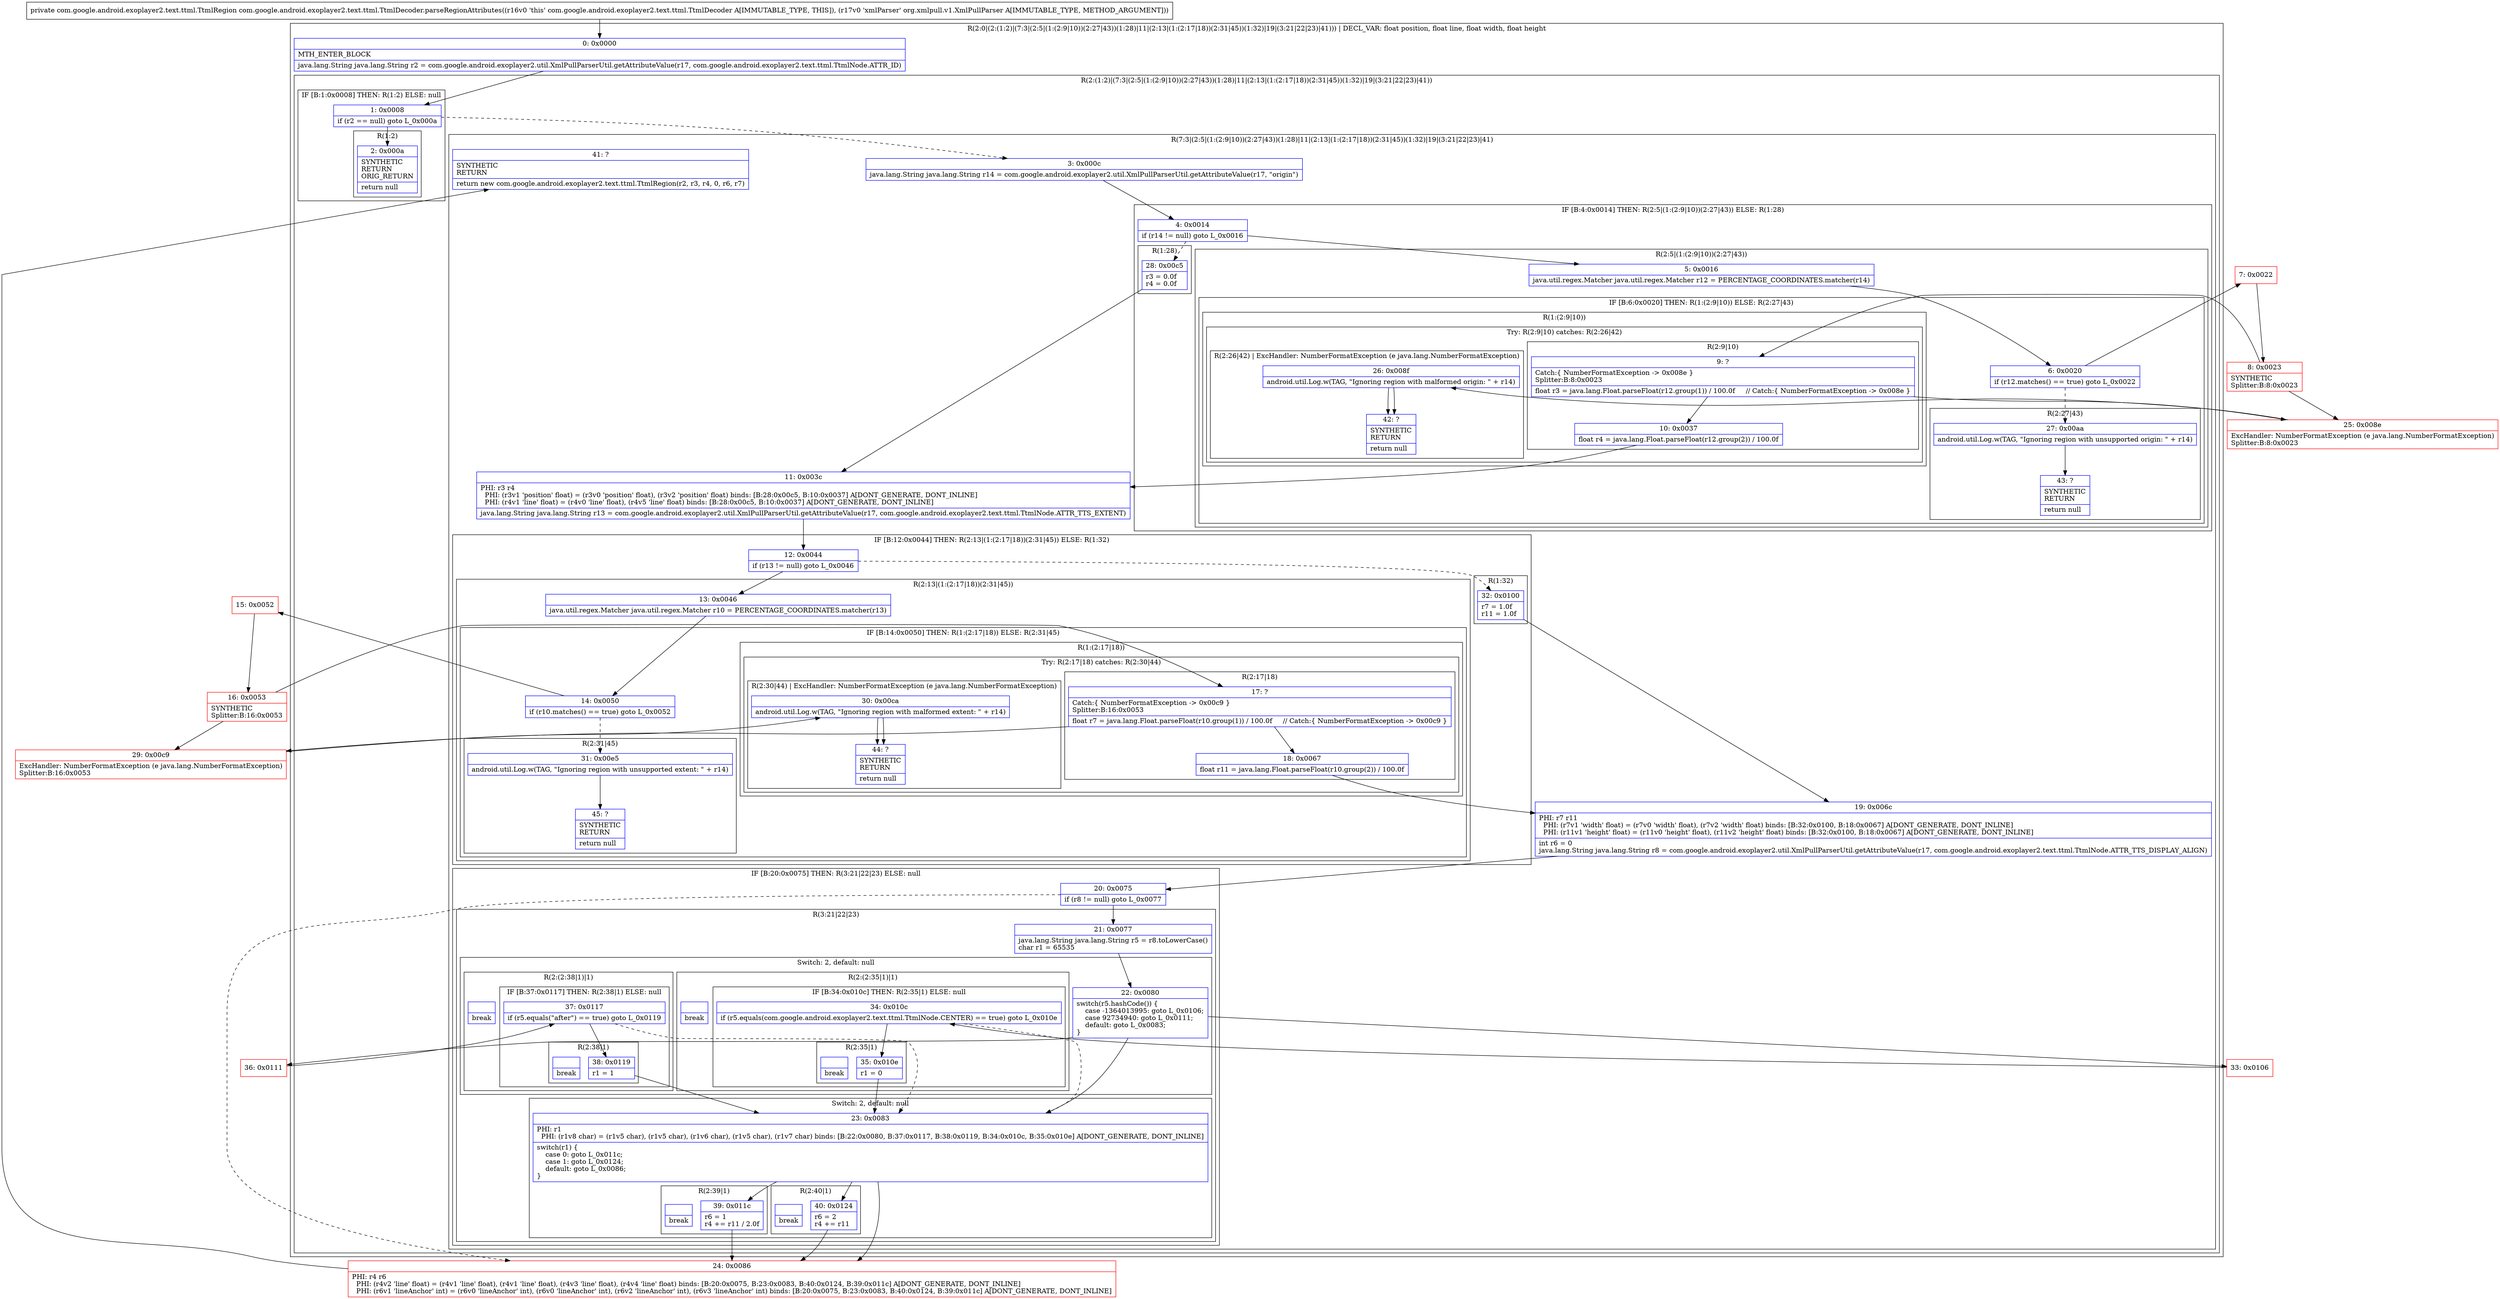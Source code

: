 digraph "CFG forcom.google.android.exoplayer2.text.ttml.TtmlDecoder.parseRegionAttributes(Lorg\/xmlpull\/v1\/XmlPullParser;)Lcom\/google\/android\/exoplayer2\/text\/ttml\/TtmlRegion;" {
subgraph cluster_Region_1375301850 {
label = "R(2:0|(2:(1:2)|(7:3|(2:5|(1:(2:9|10))(2:27|43))(1:28)|11|(2:13|(1:(2:17|18))(2:31|45))(1:32)|19|(3:21|22|23)|41))) | DECL_VAR: float position, float line, float width, float height\l";
node [shape=record,color=blue];
Node_0 [shape=record,label="{0\:\ 0x0000|MTH_ENTER_BLOCK\l|java.lang.String java.lang.String r2 = com.google.android.exoplayer2.util.XmlPullParserUtil.getAttributeValue(r17, com.google.android.exoplayer2.text.ttml.TtmlNode.ATTR_ID)\l}"];
subgraph cluster_Region_1117558802 {
label = "R(2:(1:2)|(7:3|(2:5|(1:(2:9|10))(2:27|43))(1:28)|11|(2:13|(1:(2:17|18))(2:31|45))(1:32)|19|(3:21|22|23)|41))";
node [shape=record,color=blue];
subgraph cluster_IfRegion_415091393 {
label = "IF [B:1:0x0008] THEN: R(1:2) ELSE: null";
node [shape=record,color=blue];
Node_1 [shape=record,label="{1\:\ 0x0008|if (r2 == null) goto L_0x000a\l}"];
subgraph cluster_Region_340565678 {
label = "R(1:2)";
node [shape=record,color=blue];
Node_2 [shape=record,label="{2\:\ 0x000a|SYNTHETIC\lRETURN\lORIG_RETURN\l|return null\l}"];
}
}
subgraph cluster_Region_874890614 {
label = "R(7:3|(2:5|(1:(2:9|10))(2:27|43))(1:28)|11|(2:13|(1:(2:17|18))(2:31|45))(1:32)|19|(3:21|22|23)|41)";
node [shape=record,color=blue];
Node_3 [shape=record,label="{3\:\ 0x000c|java.lang.String java.lang.String r14 = com.google.android.exoplayer2.util.XmlPullParserUtil.getAttributeValue(r17, \"origin\")\l}"];
subgraph cluster_IfRegion_669502850 {
label = "IF [B:4:0x0014] THEN: R(2:5|(1:(2:9|10))(2:27|43)) ELSE: R(1:28)";
node [shape=record,color=blue];
Node_4 [shape=record,label="{4\:\ 0x0014|if (r14 != null) goto L_0x0016\l}"];
subgraph cluster_Region_1031935492 {
label = "R(2:5|(1:(2:9|10))(2:27|43))";
node [shape=record,color=blue];
Node_5 [shape=record,label="{5\:\ 0x0016|java.util.regex.Matcher java.util.regex.Matcher r12 = PERCENTAGE_COORDINATES.matcher(r14)\l}"];
subgraph cluster_IfRegion_713421099 {
label = "IF [B:6:0x0020] THEN: R(1:(2:9|10)) ELSE: R(2:27|43)";
node [shape=record,color=blue];
Node_6 [shape=record,label="{6\:\ 0x0020|if (r12.matches() == true) goto L_0x0022\l}"];
subgraph cluster_Region_1726610527 {
label = "R(1:(2:9|10))";
node [shape=record,color=blue];
subgraph cluster_TryCatchRegion_1949649720 {
label = "Try: R(2:9|10) catches: R(2:26|42)";
node [shape=record,color=blue];
subgraph cluster_Region_1547200583 {
label = "R(2:9|10)";
node [shape=record,color=blue];
Node_9 [shape=record,label="{9\:\ ?|Catch:\{ NumberFormatException \-\> 0x008e \}\lSplitter:B:8:0x0023\l|float r3 = java.lang.Float.parseFloat(r12.group(1)) \/ 100.0f     \/\/ Catch:\{ NumberFormatException \-\> 0x008e \}\l}"];
Node_10 [shape=record,label="{10\:\ 0x0037|float r4 = java.lang.Float.parseFloat(r12.group(2)) \/ 100.0f\l}"];
}
subgraph cluster_Region_1268725943 {
label = "R(2:26|42) | ExcHandler: NumberFormatException (e java.lang.NumberFormatException)\l";
node [shape=record,color=blue];
Node_26 [shape=record,label="{26\:\ 0x008f|android.util.Log.w(TAG, \"Ignoring region with malformed origin: \" + r14)\l}"];
Node_42 [shape=record,label="{42\:\ ?|SYNTHETIC\lRETURN\l|return null\l}"];
}
}
}
subgraph cluster_Region_1359698631 {
label = "R(2:27|43)";
node [shape=record,color=blue];
Node_27 [shape=record,label="{27\:\ 0x00aa|android.util.Log.w(TAG, \"Ignoring region with unsupported origin: \" + r14)\l}"];
Node_43 [shape=record,label="{43\:\ ?|SYNTHETIC\lRETURN\l|return null\l}"];
}
}
}
subgraph cluster_Region_1475271967 {
label = "R(1:28)";
node [shape=record,color=blue];
Node_28 [shape=record,label="{28\:\ 0x00c5|r3 = 0.0f\lr4 = 0.0f\l}"];
}
}
Node_11 [shape=record,label="{11\:\ 0x003c|PHI: r3 r4 \l  PHI: (r3v1 'position' float) = (r3v0 'position' float), (r3v2 'position' float) binds: [B:28:0x00c5, B:10:0x0037] A[DONT_GENERATE, DONT_INLINE]\l  PHI: (r4v1 'line' float) = (r4v0 'line' float), (r4v5 'line' float) binds: [B:28:0x00c5, B:10:0x0037] A[DONT_GENERATE, DONT_INLINE]\l|java.lang.String java.lang.String r13 = com.google.android.exoplayer2.util.XmlPullParserUtil.getAttributeValue(r17, com.google.android.exoplayer2.text.ttml.TtmlNode.ATTR_TTS_EXTENT)\l}"];
subgraph cluster_IfRegion_683424111 {
label = "IF [B:12:0x0044] THEN: R(2:13|(1:(2:17|18))(2:31|45)) ELSE: R(1:32)";
node [shape=record,color=blue];
Node_12 [shape=record,label="{12\:\ 0x0044|if (r13 != null) goto L_0x0046\l}"];
subgraph cluster_Region_928581231 {
label = "R(2:13|(1:(2:17|18))(2:31|45))";
node [shape=record,color=blue];
Node_13 [shape=record,label="{13\:\ 0x0046|java.util.regex.Matcher java.util.regex.Matcher r10 = PERCENTAGE_COORDINATES.matcher(r13)\l}"];
subgraph cluster_IfRegion_1186514840 {
label = "IF [B:14:0x0050] THEN: R(1:(2:17|18)) ELSE: R(2:31|45)";
node [shape=record,color=blue];
Node_14 [shape=record,label="{14\:\ 0x0050|if (r10.matches() == true) goto L_0x0052\l}"];
subgraph cluster_Region_1389302180 {
label = "R(1:(2:17|18))";
node [shape=record,color=blue];
subgraph cluster_TryCatchRegion_579230909 {
label = "Try: R(2:17|18) catches: R(2:30|44)";
node [shape=record,color=blue];
subgraph cluster_Region_447566512 {
label = "R(2:17|18)";
node [shape=record,color=blue];
Node_17 [shape=record,label="{17\:\ ?|Catch:\{ NumberFormatException \-\> 0x00c9 \}\lSplitter:B:16:0x0053\l|float r7 = java.lang.Float.parseFloat(r10.group(1)) \/ 100.0f     \/\/ Catch:\{ NumberFormatException \-\> 0x00c9 \}\l}"];
Node_18 [shape=record,label="{18\:\ 0x0067|float r11 = java.lang.Float.parseFloat(r10.group(2)) \/ 100.0f\l}"];
}
subgraph cluster_Region_1217988281 {
label = "R(2:30|44) | ExcHandler: NumberFormatException (e java.lang.NumberFormatException)\l";
node [shape=record,color=blue];
Node_30 [shape=record,label="{30\:\ 0x00ca|android.util.Log.w(TAG, \"Ignoring region with malformed extent: \" + r14)\l}"];
Node_44 [shape=record,label="{44\:\ ?|SYNTHETIC\lRETURN\l|return null\l}"];
}
}
}
subgraph cluster_Region_1703283608 {
label = "R(2:31|45)";
node [shape=record,color=blue];
Node_31 [shape=record,label="{31\:\ 0x00e5|android.util.Log.w(TAG, \"Ignoring region with unsupported extent: \" + r14)\l}"];
Node_45 [shape=record,label="{45\:\ ?|SYNTHETIC\lRETURN\l|return null\l}"];
}
}
}
subgraph cluster_Region_1262264458 {
label = "R(1:32)";
node [shape=record,color=blue];
Node_32 [shape=record,label="{32\:\ 0x0100|r7 = 1.0f\lr11 = 1.0f\l}"];
}
}
Node_19 [shape=record,label="{19\:\ 0x006c|PHI: r7 r11 \l  PHI: (r7v1 'width' float) = (r7v0 'width' float), (r7v2 'width' float) binds: [B:32:0x0100, B:18:0x0067] A[DONT_GENERATE, DONT_INLINE]\l  PHI: (r11v1 'height' float) = (r11v0 'height' float), (r11v2 'height' float) binds: [B:32:0x0100, B:18:0x0067] A[DONT_GENERATE, DONT_INLINE]\l|int r6 = 0\ljava.lang.String java.lang.String r8 = com.google.android.exoplayer2.util.XmlPullParserUtil.getAttributeValue(r17, com.google.android.exoplayer2.text.ttml.TtmlNode.ATTR_TTS_DISPLAY_ALIGN)\l}"];
subgraph cluster_IfRegion_1402169291 {
label = "IF [B:20:0x0075] THEN: R(3:21|22|23) ELSE: null";
node [shape=record,color=blue];
Node_20 [shape=record,label="{20\:\ 0x0075|if (r8 != null) goto L_0x0077\l}"];
subgraph cluster_Region_738621864 {
label = "R(3:21|22|23)";
node [shape=record,color=blue];
Node_21 [shape=record,label="{21\:\ 0x0077|java.lang.String java.lang.String r5 = r8.toLowerCase()\lchar r1 = 65535\l}"];
subgraph cluster_SwitchRegion_43033682 {
label = "Switch: 2, default: null";
node [shape=record,color=blue];
Node_22 [shape=record,label="{22\:\ 0x0080|switch(r5.hashCode()) \{\l    case \-1364013995: goto L_0x0106;\l    case 92734940: goto L_0x0111;\l    default: goto L_0x0083;\l\}\l}"];
subgraph cluster_Region_186931126 {
label = "R(2:(2:35|1)|1)";
node [shape=record,color=blue];
subgraph cluster_IfRegion_1926778466 {
label = "IF [B:34:0x010c] THEN: R(2:35|1) ELSE: null";
node [shape=record,color=blue];
Node_34 [shape=record,label="{34\:\ 0x010c|if (r5.equals(com.google.android.exoplayer2.text.ttml.TtmlNode.CENTER) == true) goto L_0x010e\l}"];
subgraph cluster_Region_584889808 {
label = "R(2:35|1)";
node [shape=record,color=blue];
Node_35 [shape=record,label="{35\:\ 0x010e|r1 = 0\l}"];
Node_InsnContainer_1435935073 [shape=record,label="{|break\l}"];
}
}
Node_InsnContainer_2139019334 [shape=record,label="{|break\l}"];
}
subgraph cluster_Region_1863127200 {
label = "R(2:(2:38|1)|1)";
node [shape=record,color=blue];
subgraph cluster_IfRegion_985518797 {
label = "IF [B:37:0x0117] THEN: R(2:38|1) ELSE: null";
node [shape=record,color=blue];
Node_37 [shape=record,label="{37\:\ 0x0117|if (r5.equals(\"after\") == true) goto L_0x0119\l}"];
subgraph cluster_Region_636040971 {
label = "R(2:38|1)";
node [shape=record,color=blue];
Node_38 [shape=record,label="{38\:\ 0x0119|r1 = 1\l}"];
Node_InsnContainer_1178432272 [shape=record,label="{|break\l}"];
}
}
Node_InsnContainer_641748767 [shape=record,label="{|break\l}"];
}
}
subgraph cluster_SwitchRegion_315053239 {
label = "Switch: 2, default: null";
node [shape=record,color=blue];
Node_23 [shape=record,label="{23\:\ 0x0083|PHI: r1 \l  PHI: (r1v8 char) = (r1v5 char), (r1v5 char), (r1v6 char), (r1v5 char), (r1v7 char) binds: [B:22:0x0080, B:37:0x0117, B:38:0x0119, B:34:0x010c, B:35:0x010e] A[DONT_GENERATE, DONT_INLINE]\l|switch(r1) \{\l    case 0: goto L_0x011c;\l    case 1: goto L_0x0124;\l    default: goto L_0x0086;\l\}\l}"];
subgraph cluster_Region_161155942 {
label = "R(2:39|1)";
node [shape=record,color=blue];
Node_39 [shape=record,label="{39\:\ 0x011c|r6 = 1\lr4 += r11 \/ 2.0f\l}"];
Node_InsnContainer_804589433 [shape=record,label="{|break\l}"];
}
subgraph cluster_Region_1544815031 {
label = "R(2:40|1)";
node [shape=record,color=blue];
Node_40 [shape=record,label="{40\:\ 0x0124|r6 = 2\lr4 += r11\l}"];
Node_InsnContainer_687505975 [shape=record,label="{|break\l}"];
}
}
}
}
Node_41 [shape=record,label="{41\:\ ?|SYNTHETIC\lRETURN\l|return new com.google.android.exoplayer2.text.ttml.TtmlRegion(r2, r3, r4, 0, r6, r7)\l}"];
}
}
}
subgraph cluster_Region_1268725943 {
label = "R(2:26|42) | ExcHandler: NumberFormatException (e java.lang.NumberFormatException)\l";
node [shape=record,color=blue];
Node_26 [shape=record,label="{26\:\ 0x008f|android.util.Log.w(TAG, \"Ignoring region with malformed origin: \" + r14)\l}"];
Node_42 [shape=record,label="{42\:\ ?|SYNTHETIC\lRETURN\l|return null\l}"];
}
subgraph cluster_Region_1217988281 {
label = "R(2:30|44) | ExcHandler: NumberFormatException (e java.lang.NumberFormatException)\l";
node [shape=record,color=blue];
Node_30 [shape=record,label="{30\:\ 0x00ca|android.util.Log.w(TAG, \"Ignoring region with malformed extent: \" + r14)\l}"];
Node_44 [shape=record,label="{44\:\ ?|SYNTHETIC\lRETURN\l|return null\l}"];
}
Node_7 [shape=record,color=red,label="{7\:\ 0x0022}"];
Node_8 [shape=record,color=red,label="{8\:\ 0x0023|SYNTHETIC\lSplitter:B:8:0x0023\l}"];
Node_15 [shape=record,color=red,label="{15\:\ 0x0052}"];
Node_16 [shape=record,color=red,label="{16\:\ 0x0053|SYNTHETIC\lSplitter:B:16:0x0053\l}"];
Node_24 [shape=record,color=red,label="{24\:\ 0x0086|PHI: r4 r6 \l  PHI: (r4v2 'line' float) = (r4v1 'line' float), (r4v1 'line' float), (r4v3 'line' float), (r4v4 'line' float) binds: [B:20:0x0075, B:23:0x0083, B:40:0x0124, B:39:0x011c] A[DONT_GENERATE, DONT_INLINE]\l  PHI: (r6v1 'lineAnchor' int) = (r6v0 'lineAnchor' int), (r6v0 'lineAnchor' int), (r6v2 'lineAnchor' int), (r6v3 'lineAnchor' int) binds: [B:20:0x0075, B:23:0x0083, B:40:0x0124, B:39:0x011c] A[DONT_GENERATE, DONT_INLINE]\l}"];
Node_25 [shape=record,color=red,label="{25\:\ 0x008e|ExcHandler: NumberFormatException (e java.lang.NumberFormatException)\lSplitter:B:8:0x0023\l}"];
Node_29 [shape=record,color=red,label="{29\:\ 0x00c9|ExcHandler: NumberFormatException (e java.lang.NumberFormatException)\lSplitter:B:16:0x0053\l}"];
Node_33 [shape=record,color=red,label="{33\:\ 0x0106}"];
Node_36 [shape=record,color=red,label="{36\:\ 0x0111}"];
MethodNode[shape=record,label="{private com.google.android.exoplayer2.text.ttml.TtmlRegion com.google.android.exoplayer2.text.ttml.TtmlDecoder.parseRegionAttributes((r16v0 'this' com.google.android.exoplayer2.text.ttml.TtmlDecoder A[IMMUTABLE_TYPE, THIS]), (r17v0 'xmlParser' org.xmlpull.v1.XmlPullParser A[IMMUTABLE_TYPE, METHOD_ARGUMENT])) }"];
MethodNode -> Node_0;
Node_0 -> Node_1;
Node_1 -> Node_2;
Node_1 -> Node_3[style=dashed];
Node_3 -> Node_4;
Node_4 -> Node_5;
Node_4 -> Node_28[style=dashed];
Node_5 -> Node_6;
Node_6 -> Node_7;
Node_6 -> Node_27[style=dashed];
Node_9 -> Node_10;
Node_9 -> Node_25;
Node_10 -> Node_11;
Node_26 -> Node_42;
Node_27 -> Node_43;
Node_28 -> Node_11;
Node_11 -> Node_12;
Node_12 -> Node_13;
Node_12 -> Node_32[style=dashed];
Node_13 -> Node_14;
Node_14 -> Node_15;
Node_14 -> Node_31[style=dashed];
Node_17 -> Node_18;
Node_17 -> Node_29;
Node_18 -> Node_19;
Node_30 -> Node_44;
Node_31 -> Node_45;
Node_32 -> Node_19;
Node_19 -> Node_20;
Node_20 -> Node_21;
Node_20 -> Node_24[style=dashed];
Node_21 -> Node_22;
Node_22 -> Node_23;
Node_22 -> Node_33;
Node_22 -> Node_36;
Node_34 -> Node_23[style=dashed];
Node_34 -> Node_35;
Node_35 -> Node_23;
Node_37 -> Node_23[style=dashed];
Node_37 -> Node_38;
Node_38 -> Node_23;
Node_23 -> Node_24;
Node_23 -> Node_39;
Node_23 -> Node_40;
Node_39 -> Node_24;
Node_40 -> Node_24;
Node_26 -> Node_42;
Node_30 -> Node_44;
Node_7 -> Node_8;
Node_8 -> Node_9;
Node_8 -> Node_25;
Node_15 -> Node_16;
Node_16 -> Node_17;
Node_16 -> Node_29;
Node_24 -> Node_41;
Node_25 -> Node_26;
Node_29 -> Node_30;
Node_33 -> Node_34;
Node_36 -> Node_37;
}

